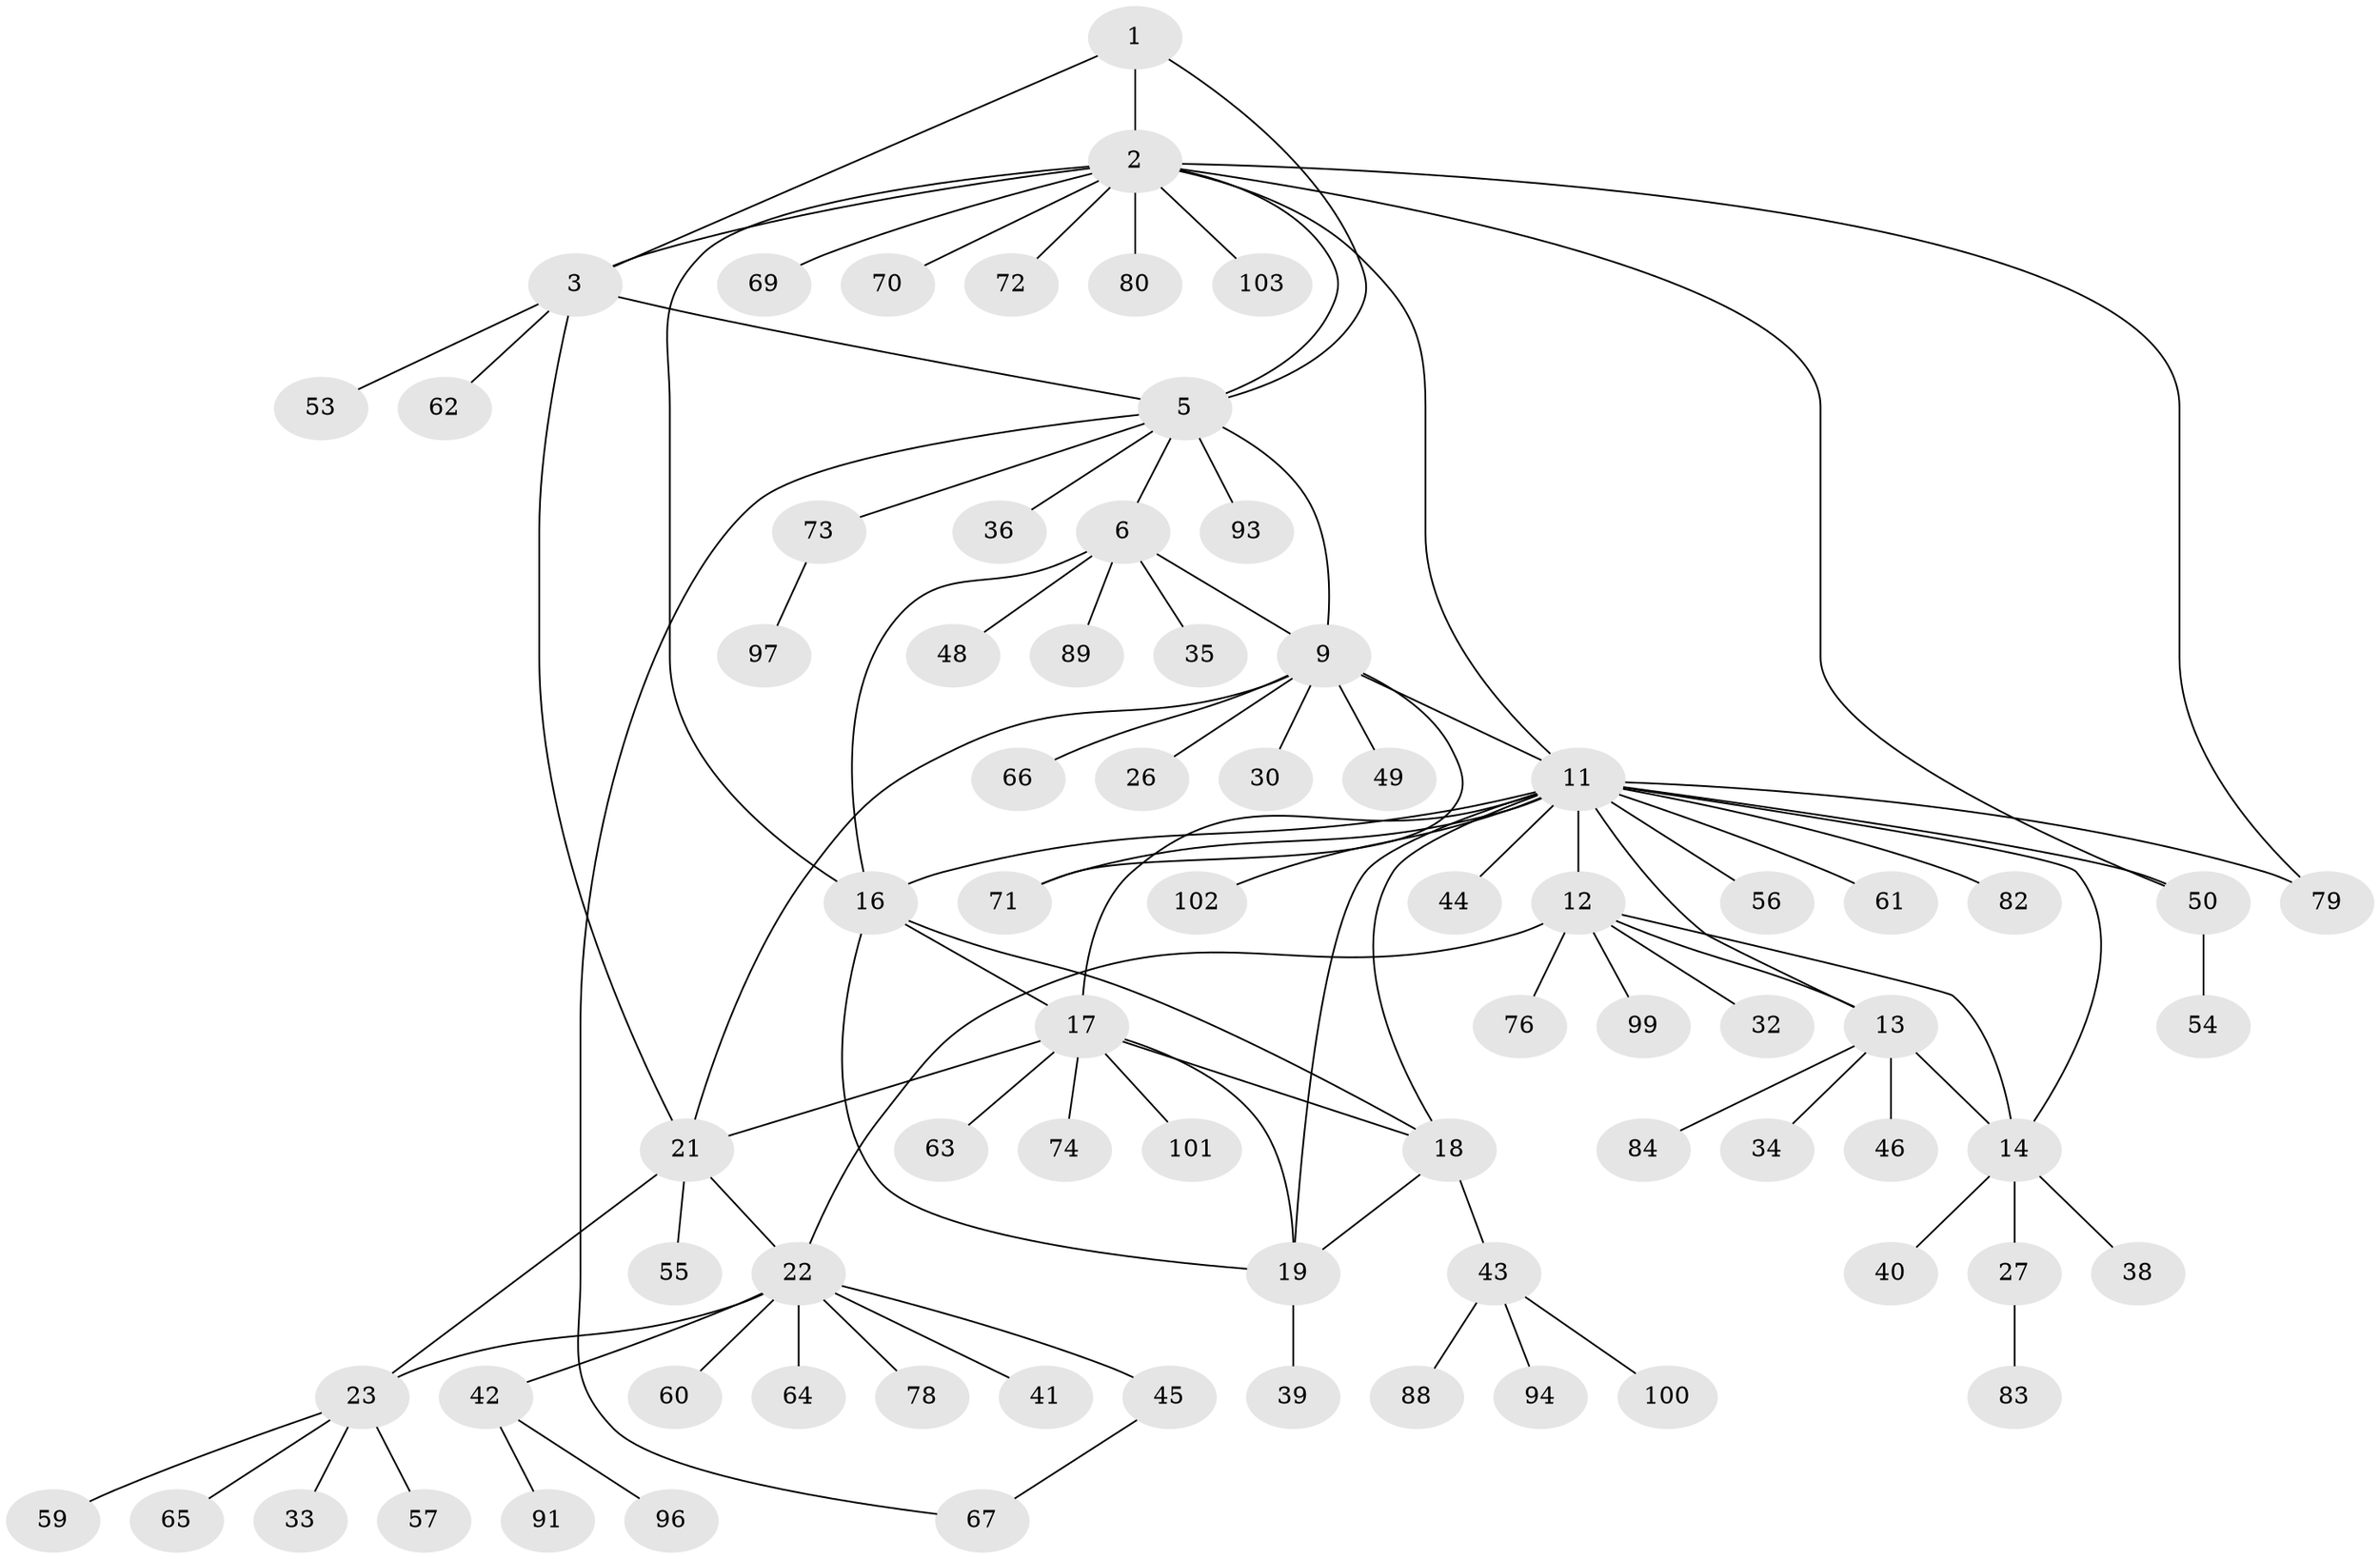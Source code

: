 // original degree distribution, {4: 0.04807692307692308, 10: 0.028846153846153848, 8: 0.038461538461538464, 7: 0.057692307692307696, 6: 0.057692307692307696, 9: 0.028846153846153848, 1: 0.5576923076923077, 3: 0.028846153846153848, 2: 0.15384615384615385}
// Generated by graph-tools (version 1.1) at 2025/11/02/27/25 16:11:33]
// undirected, 76 vertices, 99 edges
graph export_dot {
graph [start="1"]
  node [color=gray90,style=filled];
  1;
  2 [super="+4"];
  3 [super="+98"];
  5 [super="+7"];
  6 [super="+8"];
  9 [super="+10"];
  11 [super="+20"];
  12 [super="+58"];
  13 [super="+31"];
  14 [super="+15"];
  16 [super="+37"];
  17 [super="+47"];
  18 [super="+68"];
  19 [super="+29"];
  21 [super="+24"];
  22 [super="+25"];
  23 [super="+28"];
  26;
  27 [super="+75"];
  30;
  32;
  33 [super="+86"];
  34 [super="+51"];
  35;
  36;
  38;
  39;
  40;
  41;
  42 [super="+90"];
  43 [super="+87"];
  44 [super="+52"];
  45;
  46;
  48;
  49 [super="+95"];
  50;
  53;
  54;
  55;
  56;
  57 [super="+92"];
  59;
  60;
  61;
  62;
  63;
  64;
  65;
  66;
  67 [super="+85"];
  69 [super="+77"];
  70;
  71;
  72;
  73 [super="+81"];
  74 [super="+104"];
  76;
  78;
  79;
  80;
  82;
  83;
  84;
  88;
  89;
  91;
  93;
  94;
  96;
  97;
  99;
  100;
  101;
  102;
  103;
  1 -- 2 [weight=2];
  1 -- 3;
  1 -- 5;
  2 -- 3 [weight=2];
  2 -- 5 [weight=2];
  2 -- 11;
  2 -- 16;
  2 -- 72;
  2 -- 79;
  2 -- 80;
  2 -- 103;
  2 -- 50;
  2 -- 69;
  2 -- 70;
  3 -- 5;
  3 -- 21;
  3 -- 53;
  3 -- 62;
  5 -- 73;
  5 -- 93;
  5 -- 36;
  5 -- 6 [weight=2];
  5 -- 9 [weight=2];
  5 -- 67;
  6 -- 9 [weight=4];
  6 -- 35;
  6 -- 16;
  6 -- 48;
  6 -- 89;
  9 -- 11;
  9 -- 21;
  9 -- 30;
  9 -- 49;
  9 -- 66;
  9 -- 71;
  9 -- 26;
  11 -- 12;
  11 -- 13;
  11 -- 14 [weight=2];
  11 -- 56;
  11 -- 61;
  11 -- 82;
  11 -- 102;
  11 -- 71;
  11 -- 44;
  11 -- 79;
  11 -- 16;
  11 -- 17;
  11 -- 18;
  11 -- 19;
  11 -- 50;
  12 -- 13;
  12 -- 14 [weight=2];
  12 -- 32;
  12 -- 99;
  12 -- 76;
  12 -- 22;
  13 -- 14 [weight=2];
  13 -- 46;
  13 -- 34;
  13 -- 84;
  14 -- 38;
  14 -- 40;
  14 -- 27;
  16 -- 17;
  16 -- 18;
  16 -- 19;
  17 -- 18;
  17 -- 19;
  17 -- 63;
  17 -- 74;
  17 -- 101;
  17 -- 21;
  18 -- 19;
  18 -- 43;
  19 -- 39;
  21 -- 22 [weight=4];
  21 -- 23 [weight=2];
  21 -- 55;
  22 -- 23 [weight=2];
  22 -- 41;
  22 -- 64;
  22 -- 42;
  22 -- 45;
  22 -- 78;
  22 -- 60;
  23 -- 33;
  23 -- 57;
  23 -- 59;
  23 -- 65;
  27 -- 83;
  42 -- 91;
  42 -- 96;
  43 -- 94;
  43 -- 100;
  43 -- 88;
  45 -- 67;
  50 -- 54;
  73 -- 97;
}
